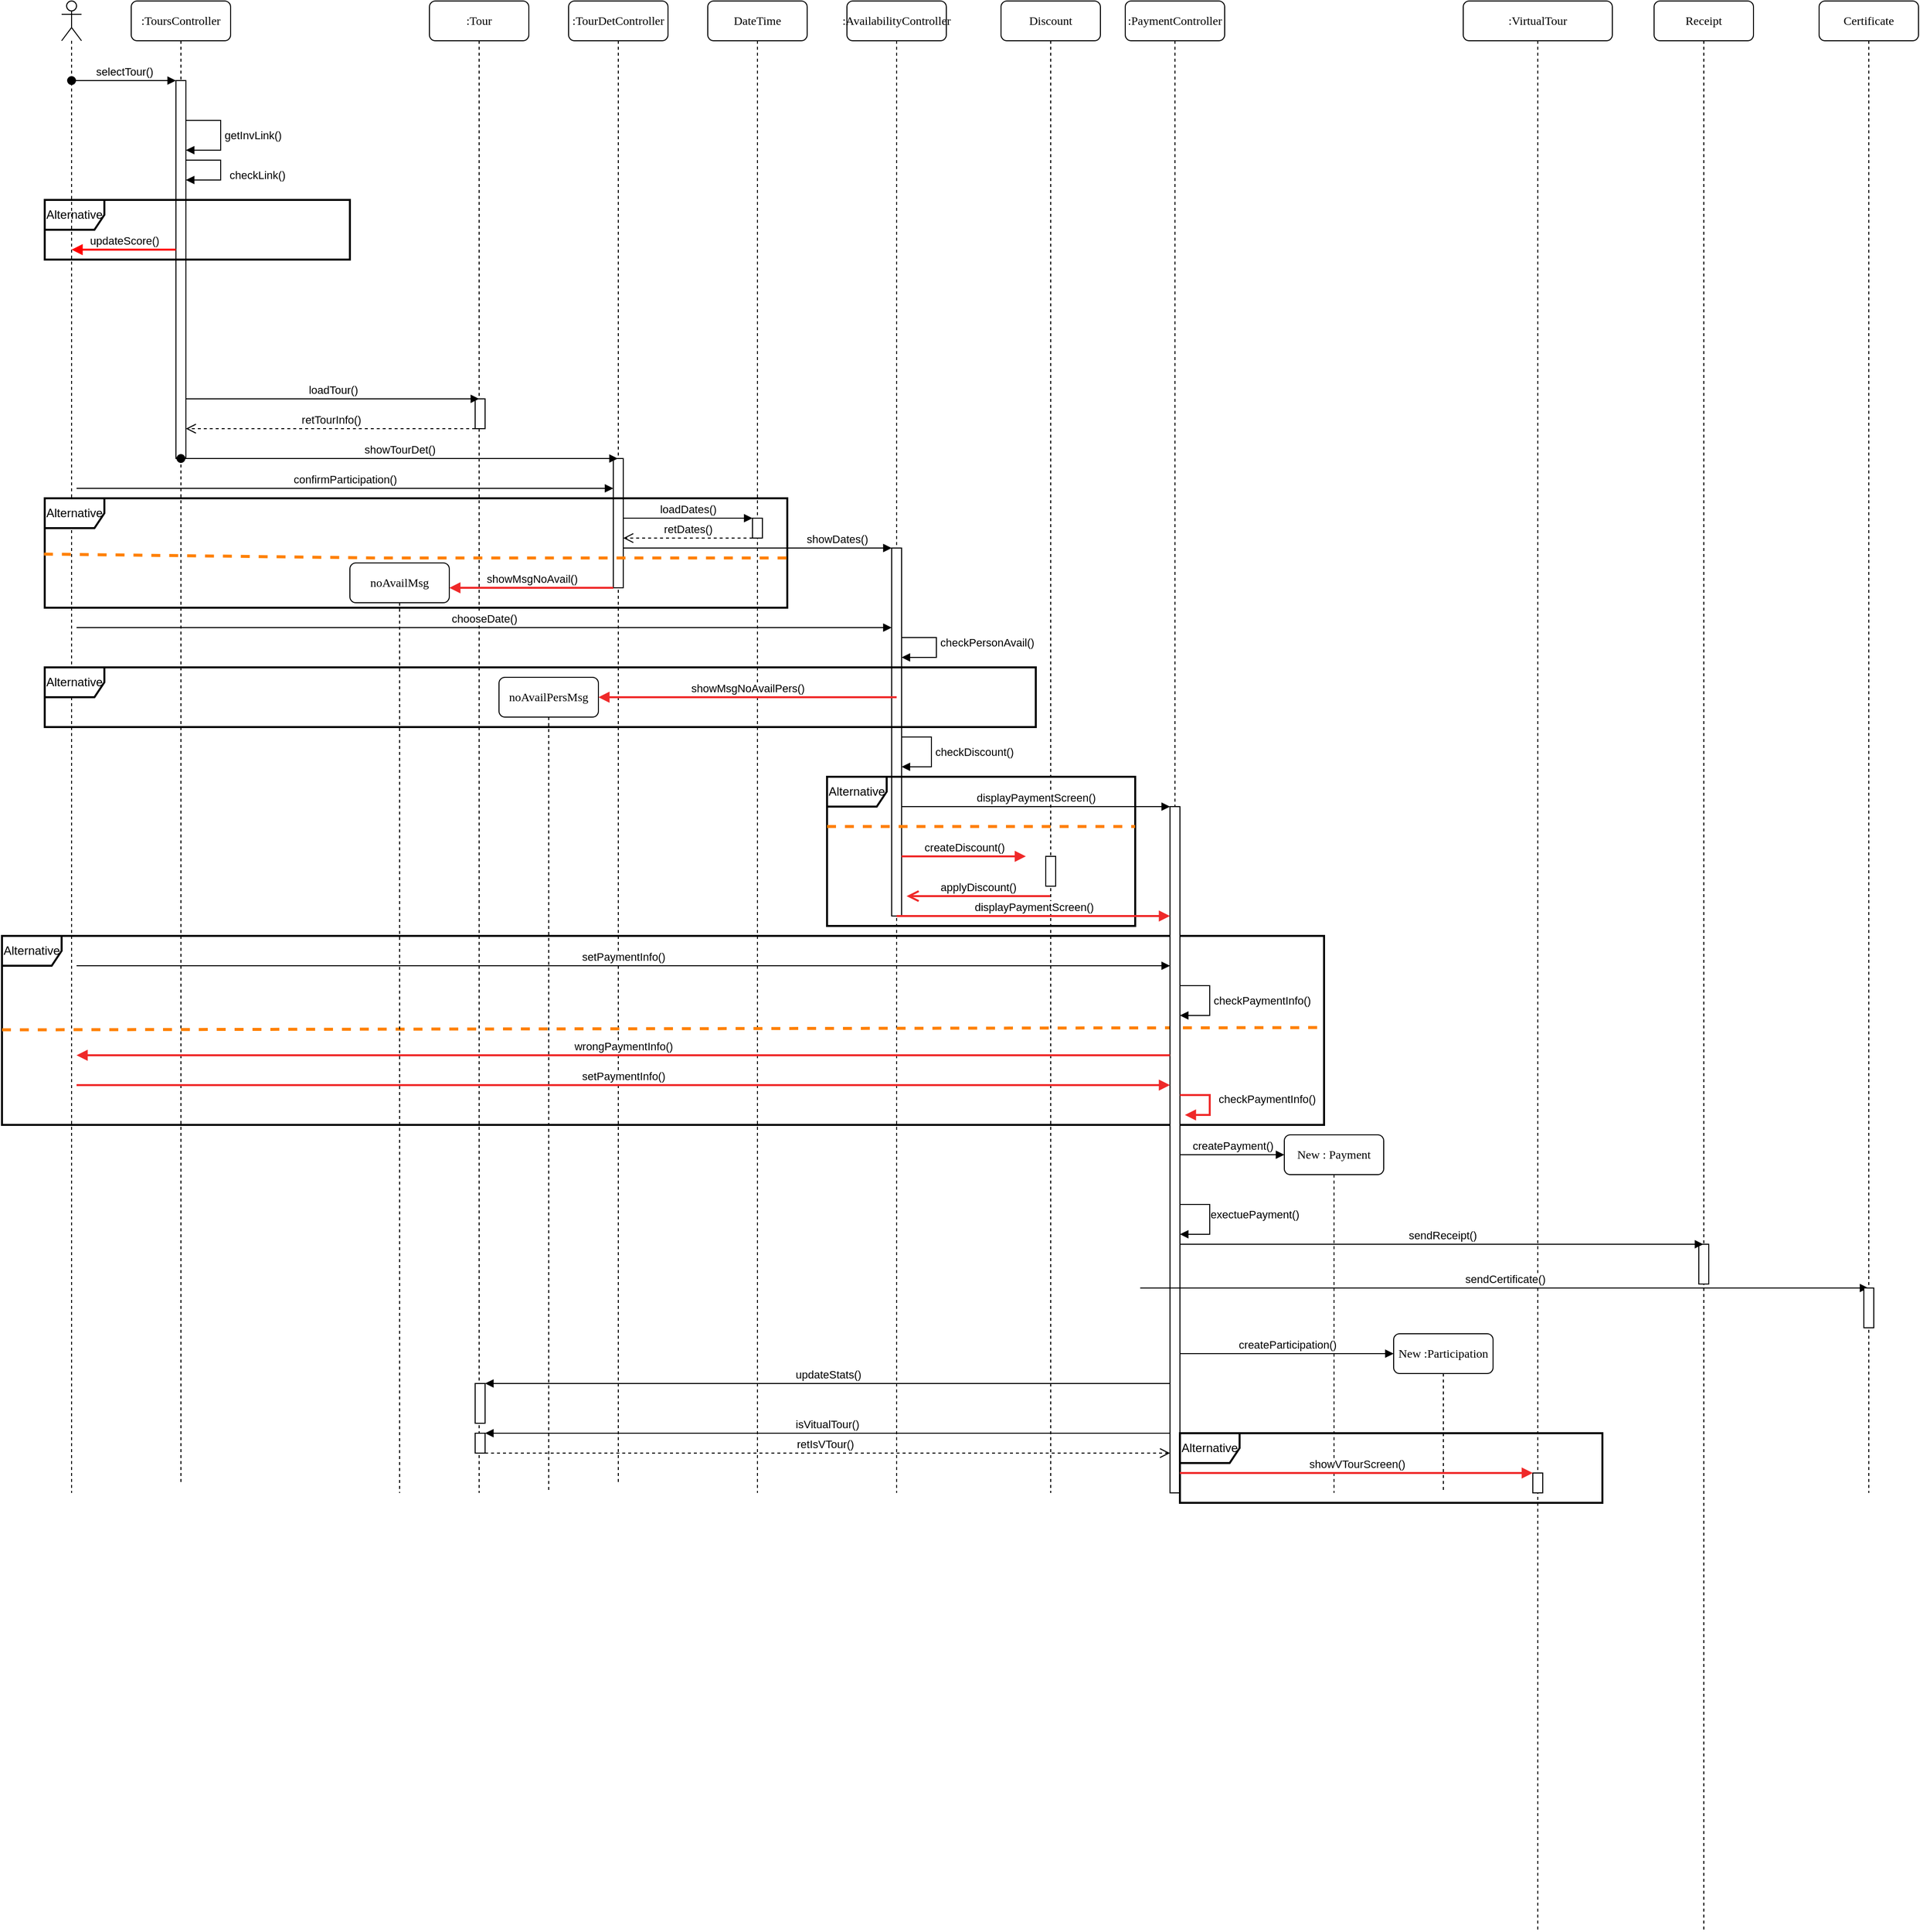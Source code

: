 <mxfile version="21.2.9" type="device">
  <diagram name="Page-1" id="13e1069c-82ec-6db2-03f1-153e76fe0fe0">
    <mxGraphModel dx="3149" dy="1091" grid="1" gridSize="10" guides="1" tooltips="1" connect="1" arrows="1" fold="1" page="1" pageScale="1" pageWidth="1100" pageHeight="850" background="none" math="0" shadow="0">
      <root>
        <mxCell id="0" />
        <mxCell id="1" parent="0" />
        <mxCell id="7baba1c4bc27f4b0-3" value=":Tour" style="shape=umlLifeline;perimeter=lifelinePerimeter;whiteSpace=wrap;html=1;container=1;collapsible=0;recursiveResize=0;outlineConnect=0;rounded=1;shadow=0;comic=0;labelBackgroundColor=none;strokeWidth=1;fontFamily=Verdana;fontSize=12;align=center;" parent="1" vertex="1">
          <mxGeometry x="400" y="80" width="100" height="1500" as="geometry" />
        </mxCell>
        <mxCell id="dj44LJOCPVhBjcXv33t8-38" value="" style="html=1;points=[];perimeter=orthogonalPerimeter;outlineConnect=0;targetShapes=umlLifeline;portConstraint=eastwest;newEdgeStyle={&quot;edgeStyle&quot;:&quot;elbowEdgeStyle&quot;,&quot;elbow&quot;:&quot;vertical&quot;,&quot;curved&quot;:0,&quot;rounded&quot;:0};" parent="7baba1c4bc27f4b0-3" vertex="1">
          <mxGeometry x="46" y="400" width="10" height="30" as="geometry" />
        </mxCell>
        <mxCell id="gjY2P6KVHGugal5kEeXi-45" value="" style="html=1;points=[];perimeter=orthogonalPerimeter;outlineConnect=0;targetShapes=umlLifeline;portConstraint=eastwest;newEdgeStyle={&quot;edgeStyle&quot;:&quot;elbowEdgeStyle&quot;,&quot;elbow&quot;:&quot;vertical&quot;,&quot;curved&quot;:0,&quot;rounded&quot;:0};" parent="7baba1c4bc27f4b0-3" vertex="1">
          <mxGeometry x="46" y="1440" width="10" height="20" as="geometry" />
        </mxCell>
        <mxCell id="f9qTfivWvLGAj0jRsnf_-6" value="" style="html=1;points=[];perimeter=orthogonalPerimeter;outlineConnect=0;targetShapes=umlLifeline;portConstraint=eastwest;newEdgeStyle={&quot;edgeStyle&quot;:&quot;elbowEdgeStyle&quot;,&quot;elbow&quot;:&quot;vertical&quot;,&quot;curved&quot;:0,&quot;rounded&quot;:0};" parent="7baba1c4bc27f4b0-3" vertex="1">
          <mxGeometry x="46" y="1390" width="10" height="40" as="geometry" />
        </mxCell>
        <mxCell id="7baba1c4bc27f4b0-4" value=":TourDetController" style="shape=umlLifeline;perimeter=lifelinePerimeter;whiteSpace=wrap;html=1;container=1;collapsible=0;recursiveResize=0;outlineConnect=0;rounded=1;shadow=0;comic=0;labelBackgroundColor=none;strokeWidth=1;fontFamily=Verdana;fontSize=12;align=center;" parent="1" vertex="1">
          <mxGeometry x="540" y="80" width="100" height="1490" as="geometry" />
        </mxCell>
        <mxCell id="dj44LJOCPVhBjcXv33t8-47" value="" style="html=1;points=[];perimeter=orthogonalPerimeter;outlineConnect=0;targetShapes=umlLifeline;portConstraint=eastwest;newEdgeStyle={&quot;edgeStyle&quot;:&quot;elbowEdgeStyle&quot;,&quot;elbow&quot;:&quot;vertical&quot;,&quot;curved&quot;:0,&quot;rounded&quot;:0};" parent="7baba1c4bc27f4b0-4" vertex="1">
          <mxGeometry x="45" y="460" width="10" height="130" as="geometry" />
        </mxCell>
        <mxCell id="7baba1c4bc27f4b0-5" value="DateTime" style="shape=umlLifeline;perimeter=lifelinePerimeter;whiteSpace=wrap;html=1;container=1;collapsible=0;recursiveResize=0;outlineConnect=0;rounded=1;shadow=0;comic=0;labelBackgroundColor=none;strokeWidth=1;fontFamily=Verdana;fontSize=12;align=center;" parent="1" vertex="1">
          <mxGeometry x="680" y="80" width="100" height="1500" as="geometry" />
        </mxCell>
        <mxCell id="dj44LJOCPVhBjcXv33t8-50" value="" style="html=1;points=[];perimeter=orthogonalPerimeter;outlineConnect=0;targetShapes=umlLifeline;portConstraint=eastwest;newEdgeStyle={&quot;edgeStyle&quot;:&quot;elbowEdgeStyle&quot;,&quot;elbow&quot;:&quot;vertical&quot;,&quot;curved&quot;:0,&quot;rounded&quot;:0};" parent="7baba1c4bc27f4b0-5" vertex="1">
          <mxGeometry x="45" y="520" width="10" height="20" as="geometry" />
        </mxCell>
        <mxCell id="7baba1c4bc27f4b0-6" value=":AvailabilityController" style="shape=umlLifeline;perimeter=lifelinePerimeter;whiteSpace=wrap;html=1;container=1;collapsible=0;recursiveResize=0;outlineConnect=0;rounded=1;shadow=0;comic=0;labelBackgroundColor=none;strokeWidth=1;fontFamily=Verdana;fontSize=12;align=center;" parent="1" vertex="1">
          <mxGeometry x="820" y="80" width="100" height="1500" as="geometry" />
        </mxCell>
        <mxCell id="gjY2P6KVHGugal5kEeXi-13" value="" style="html=1;points=[];perimeter=orthogonalPerimeter;outlineConnect=0;targetShapes=umlLifeline;portConstraint=eastwest;newEdgeStyle={&quot;edgeStyle&quot;:&quot;elbowEdgeStyle&quot;,&quot;elbow&quot;:&quot;vertical&quot;,&quot;curved&quot;:0,&quot;rounded&quot;:0};" parent="7baba1c4bc27f4b0-6" vertex="1">
          <mxGeometry x="45" y="550" width="10" height="370" as="geometry" />
        </mxCell>
        <mxCell id="gjY2P6KVHGugal5kEeXi-16" value="checkPersonAvail()" style="html=1;align=left;spacingLeft=2;endArrow=block;rounded=0;edgeStyle=orthogonalEdgeStyle;curved=0;rounded=0;" parent="7baba1c4bc27f4b0-6" target="gjY2P6KVHGugal5kEeXi-13" edge="1">
          <mxGeometry relative="1" as="geometry">
            <mxPoint x="55" y="650" as="sourcePoint" />
            <Array as="points">
              <mxPoint x="55" y="640" />
              <mxPoint x="90" y="640" />
              <mxPoint x="90" y="660" />
            </Array>
            <mxPoint x="60" y="680" as="targetPoint" />
          </mxGeometry>
        </mxCell>
        <mxCell id="gjY2P6KVHGugal5kEeXi-17" value="checkDiscount()" style="html=1;align=left;spacingLeft=2;endArrow=block;rounded=0;edgeStyle=orthogonalEdgeStyle;curved=0;rounded=0;" parent="7baba1c4bc27f4b0-6" edge="1">
          <mxGeometry relative="1" as="geometry">
            <mxPoint x="55" y="740" as="sourcePoint" />
            <Array as="points">
              <mxPoint x="85" y="740" />
              <mxPoint x="85" y="770" />
            </Array>
            <mxPoint x="55" y="770" as="targetPoint" />
          </mxGeometry>
        </mxCell>
        <mxCell id="7baba1c4bc27f4b0-8" value=":ToursController" style="shape=umlLifeline;perimeter=lifelinePerimeter;whiteSpace=wrap;html=1;container=1;collapsible=0;recursiveResize=0;outlineConnect=0;rounded=1;shadow=0;comic=0;labelBackgroundColor=none;strokeWidth=1;fontFamily=Verdana;fontSize=12;align=center;" parent="1" vertex="1">
          <mxGeometry x="100" y="80" width="100" height="1490" as="geometry" />
        </mxCell>
        <mxCell id="dj44LJOCPVhBjcXv33t8-18" value="" style="html=1;points=[];perimeter=orthogonalPerimeter;outlineConnect=0;targetShapes=umlLifeline;portConstraint=eastwest;newEdgeStyle={&quot;edgeStyle&quot;:&quot;elbowEdgeStyle&quot;,&quot;elbow&quot;:&quot;vertical&quot;,&quot;curved&quot;:0,&quot;rounded&quot;:0};" parent="7baba1c4bc27f4b0-8" vertex="1">
          <mxGeometry x="45" y="80" width="10" height="380" as="geometry" />
        </mxCell>
        <mxCell id="dj44LJOCPVhBjcXv33t8-19" value="selectTour()" style="html=1;verticalAlign=bottom;startArrow=oval;endArrow=block;startSize=8;edgeStyle=elbowEdgeStyle;elbow=vertical;curved=0;rounded=0;" parent="7baba1c4bc27f4b0-8" target="dj44LJOCPVhBjcXv33t8-18" edge="1">
          <mxGeometry x="0.009" relative="1" as="geometry">
            <mxPoint x="-60" y="80" as="sourcePoint" />
            <mxPoint as="offset" />
          </mxGeometry>
        </mxCell>
        <mxCell id="L-5sYZ1KtUua-0GQNJ8P-19" value="Alternative" style="shape=umlFrame;whiteSpace=wrap;html=1;pointerEvents=0;strokeWidth=2;" parent="7baba1c4bc27f4b0-8" vertex="1">
          <mxGeometry x="-130" y="940" width="1330" height="190" as="geometry" />
        </mxCell>
        <mxCell id="L-5sYZ1KtUua-0GQNJ8P-20" value="" style="endArrow=none;dashed=1;html=1;rounded=0;strokeColor=#ff8000;strokeWidth=3;entryX=1.001;entryY=0.485;entryDx=0;entryDy=0;entryPerimeter=0;" parent="7baba1c4bc27f4b0-8" target="L-5sYZ1KtUua-0GQNJ8P-19" edge="1">
          <mxGeometry width="50" height="50" relative="1" as="geometry">
            <mxPoint x="-130" y="1034.41" as="sourcePoint" />
            <mxPoint x="180" y="1034.41" as="targetPoint" />
            <Array as="points" />
          </mxGeometry>
        </mxCell>
        <mxCell id="f9qTfivWvLGAj0jRsnf_-1" value="getInvLink()" style="html=1;align=left;spacingLeft=2;endArrow=block;rounded=0;edgeStyle=orthogonalEdgeStyle;curved=0;rounded=0;" parent="7baba1c4bc27f4b0-8" source="dj44LJOCPVhBjcXv33t8-18" target="dj44LJOCPVhBjcXv33t8-18" edge="1">
          <mxGeometry relative="1" as="geometry">
            <mxPoint x="60" y="120" as="sourcePoint" />
            <Array as="points">
              <mxPoint x="90" y="120" />
              <mxPoint x="90" y="150" />
            </Array>
            <mxPoint x="60" y="150" as="targetPoint" />
          </mxGeometry>
        </mxCell>
        <mxCell id="dj44LJOCPVhBjcXv33t8-31" value="checkLink()" style="html=1;align=left;spacingLeft=2;endArrow=block;rounded=0;edgeStyle=orthogonalEdgeStyle;curved=0;rounded=0;strokeColor=#000000;strokeWidth=1;" parent="7baba1c4bc27f4b0-8" source="dj44LJOCPVhBjcXv33t8-18" target="dj44LJOCPVhBjcXv33t8-18" edge="1">
          <mxGeometry x="0.111" y="5" relative="1" as="geometry">
            <mxPoint x="195" y="180" as="sourcePoint" />
            <Array as="points">
              <mxPoint x="90" y="160" />
              <mxPoint x="90" y="180" />
            </Array>
            <mxPoint x="200" y="320" as="targetPoint" />
            <mxPoint as="offset" />
          </mxGeometry>
        </mxCell>
        <mxCell id="dj44LJOCPVhBjcXv33t8-35" value="Alternative" style="shape=umlFrame;whiteSpace=wrap;html=1;pointerEvents=0;strokeWidth=2;" parent="7baba1c4bc27f4b0-8" vertex="1">
          <mxGeometry x="-87" y="200" width="307" height="60" as="geometry" />
        </mxCell>
        <mxCell id="f9qTfivWvLGAj0jRsnf_-4" value="showTourDet()" style="html=1;verticalAlign=bottom;startArrow=oval;startFill=1;endArrow=block;startSize=8;edgeStyle=elbowEdgeStyle;elbow=vertical;curved=0;rounded=0;" parent="7baba1c4bc27f4b0-8" target="7baba1c4bc27f4b0-4" edge="1">
          <mxGeometry width="60" relative="1" as="geometry">
            <mxPoint x="50" y="460" as="sourcePoint" />
            <mxPoint x="110" y="460" as="targetPoint" />
          </mxGeometry>
        </mxCell>
        <mxCell id="dj44LJOCPVhBjcXv33t8-1" value="" style="shape=umlLifeline;perimeter=lifelinePerimeter;whiteSpace=wrap;html=1;container=1;dropTarget=0;collapsible=0;recursiveResize=0;outlineConnect=0;portConstraint=eastwest;newEdgeStyle={&quot;edgeStyle&quot;:&quot;elbowEdgeStyle&quot;,&quot;elbow&quot;:&quot;vertical&quot;,&quot;curved&quot;:0,&quot;rounded&quot;:0};participant=umlActor;" parent="1" vertex="1">
          <mxGeometry x="30" y="80" width="20" height="1500" as="geometry" />
        </mxCell>
        <mxCell id="dj44LJOCPVhBjcXv33t8-10" value=":PaymentController" style="shape=umlLifeline;perimeter=lifelinePerimeter;whiteSpace=wrap;html=1;container=1;collapsible=0;recursiveResize=0;outlineConnect=0;rounded=1;shadow=0;comic=0;labelBackgroundColor=none;strokeWidth=1;fontFamily=Verdana;fontSize=12;align=center;" parent="1" vertex="1">
          <mxGeometry x="1100" y="80" width="100" height="1500" as="geometry" />
        </mxCell>
        <mxCell id="gjY2P6KVHGugal5kEeXi-28" value="Alternative" style="shape=umlFrame;whiteSpace=wrap;html=1;pointerEvents=0;strokeWidth=2;" parent="dj44LJOCPVhBjcXv33t8-10" vertex="1">
          <mxGeometry x="-300" y="780" width="310" height="150" as="geometry" />
        </mxCell>
        <mxCell id="gjY2P6KVHGugal5kEeXi-29" value="" style="endArrow=none;dashed=1;html=1;rounded=0;strokeColor=#ff8000;strokeWidth=3;" parent="dj44LJOCPVhBjcXv33t8-10" edge="1">
          <mxGeometry width="50" height="50" relative="1" as="geometry">
            <mxPoint x="-300" y="830" as="sourcePoint" />
            <mxPoint x="10" y="830" as="targetPoint" />
            <Array as="points" />
          </mxGeometry>
        </mxCell>
        <mxCell id="gjY2P6KVHGugal5kEeXi-30" value="" style="html=1;points=[];perimeter=orthogonalPerimeter;outlineConnect=0;targetShapes=umlLifeline;portConstraint=eastwest;newEdgeStyle={&quot;edgeStyle&quot;:&quot;elbowEdgeStyle&quot;,&quot;elbow&quot;:&quot;vertical&quot;,&quot;curved&quot;:0,&quot;rounded&quot;:0};" parent="dj44LJOCPVhBjcXv33t8-10" vertex="1">
          <mxGeometry x="45" y="810" width="10" height="690" as="geometry" />
        </mxCell>
        <mxCell id="gjY2P6KVHGugal5kEeXi-32" value="checkPaymentInfo()" style="html=1;align=left;spacingLeft=2;endArrow=block;rounded=0;edgeStyle=orthogonalEdgeStyle;curved=0;rounded=0;" parent="dj44LJOCPVhBjcXv33t8-10" edge="1">
          <mxGeometry relative="1" as="geometry">
            <mxPoint x="55" y="990" as="sourcePoint" />
            <Array as="points">
              <mxPoint x="85" y="990" />
              <mxPoint x="85" y="1020" />
            </Array>
            <mxPoint x="55" y="1020" as="targetPoint" />
          </mxGeometry>
        </mxCell>
        <mxCell id="gjY2P6KVHGugal5kEeXi-34" value="createPayment()" style="html=1;verticalAlign=bottom;endArrow=block;edgeStyle=elbowEdgeStyle;elbow=vertical;curved=0;rounded=0;" parent="dj44LJOCPVhBjcXv33t8-10" source="gjY2P6KVHGugal5kEeXi-30" edge="1">
          <mxGeometry width="80" relative="1" as="geometry">
            <mxPoint x="60" y="1160" as="sourcePoint" />
            <mxPoint x="160" y="1160" as="targetPoint" />
          </mxGeometry>
        </mxCell>
        <mxCell id="7baba1c4bc27f4b0-7" value="Discount" style="shape=umlLifeline;perimeter=lifelinePerimeter;whiteSpace=wrap;html=1;container=1;collapsible=0;recursiveResize=0;outlineConnect=0;rounded=1;shadow=0;comic=0;labelBackgroundColor=none;strokeWidth=1;fontFamily=Verdana;fontSize=12;align=center;" parent="dj44LJOCPVhBjcXv33t8-10" vertex="1">
          <mxGeometry x="-125" width="100" height="1500" as="geometry" />
        </mxCell>
        <mxCell id="gjY2P6KVHGugal5kEeXi-35" value="" style="html=1;points=[];perimeter=orthogonalPerimeter;outlineConnect=0;targetShapes=umlLifeline;portConstraint=eastwest;newEdgeStyle={&quot;edgeStyle&quot;:&quot;elbowEdgeStyle&quot;,&quot;elbow&quot;:&quot;vertical&quot;,&quot;curved&quot;:0,&quot;rounded&quot;:0};" parent="7baba1c4bc27f4b0-7" vertex="1">
          <mxGeometry x="45" y="860" width="10" height="30" as="geometry" />
        </mxCell>
        <mxCell id="gjY2P6KVHGugal5kEeXi-38" value="" style="html=1;align=left;spacingLeft=2;endArrow=block;rounded=0;edgeStyle=orthogonalEdgeStyle;curved=0;rounded=0;" parent="dj44LJOCPVhBjcXv33t8-10" edge="1">
          <mxGeometry relative="1" as="geometry">
            <mxPoint x="55" y="1210" as="sourcePoint" />
            <Array as="points">
              <mxPoint x="85" y="1210" />
              <mxPoint x="85" y="1240" />
            </Array>
            <mxPoint x="55" y="1240" as="targetPoint" />
          </mxGeometry>
        </mxCell>
        <mxCell id="gjY2P6KVHGugal5kEeXi-39" value="exectuePayment()" style="edgeLabel;html=1;align=center;verticalAlign=middle;resizable=0;points=[];" parent="gjY2P6KVHGugal5kEeXi-38" vertex="1" connectable="0">
          <mxGeometry x="-0.267" relative="1" as="geometry">
            <mxPoint x="45" y="7" as="offset" />
          </mxGeometry>
        </mxCell>
        <mxCell id="L-5sYZ1KtUua-0GQNJ8P-16" value="Alternative" style="shape=umlFrame;whiteSpace=wrap;html=1;pointerEvents=0;strokeWidth=2;" parent="dj44LJOCPVhBjcXv33t8-10" vertex="1">
          <mxGeometry x="55" y="1440" width="425" height="70" as="geometry" />
        </mxCell>
        <mxCell id="L-5sYZ1KtUua-0GQNJ8P-23" value="checkPaymentInfo()" style="html=1;align=left;spacingLeft=2;endArrow=block;rounded=0;edgeStyle=orthogonalEdgeStyle;curved=0;rounded=0;strokeWidth=2;strokeColor=#ef2929;" parent="dj44LJOCPVhBjcXv33t8-10" edge="1">
          <mxGeometry x="-0.11" y="5" relative="1" as="geometry">
            <mxPoint x="55" y="1100" as="sourcePoint" />
            <Array as="points">
              <mxPoint x="85" y="1100" />
              <mxPoint x="85" y="1120" />
            </Array>
            <mxPoint x="60" y="1120" as="targetPoint" />
            <mxPoint as="offset" />
          </mxGeometry>
        </mxCell>
        <mxCell id="dj44LJOCPVhBjcXv33t8-11" value="New : Payment" style="shape=umlLifeline;perimeter=lifelinePerimeter;whiteSpace=wrap;html=1;container=1;collapsible=0;recursiveResize=0;outlineConnect=0;rounded=1;shadow=0;comic=0;labelBackgroundColor=none;strokeWidth=1;fontFamily=Verdana;fontSize=12;align=center;" parent="1" vertex="1">
          <mxGeometry x="1260" y="1220" width="100" height="360" as="geometry" />
        </mxCell>
        <mxCell id="dj44LJOCPVhBjcXv33t8-12" value="New :Participation" style="shape=umlLifeline;perimeter=lifelinePerimeter;whiteSpace=wrap;html=1;container=1;collapsible=0;recursiveResize=0;outlineConnect=0;rounded=1;shadow=0;comic=0;labelBackgroundColor=none;strokeWidth=1;fontFamily=Verdana;fontSize=12;align=center;" parent="1" vertex="1">
          <mxGeometry x="1370" y="1420" width="100" height="160" as="geometry" />
        </mxCell>
        <mxCell id="dj44LJOCPVhBjcXv33t8-16" value=":VirtualTour" style="shape=umlLifeline;perimeter=lifelinePerimeter;whiteSpace=wrap;html=1;container=1;collapsible=0;recursiveResize=0;outlineConnect=0;rounded=1;shadow=0;comic=0;labelBackgroundColor=none;strokeWidth=1;fontFamily=Verdana;fontSize=12;align=center;" parent="1" vertex="1">
          <mxGeometry x="1440" y="80" width="150" height="1940" as="geometry" />
        </mxCell>
        <mxCell id="gjY2P6KVHGugal5kEeXi-49" value="" style="html=1;points=[];perimeter=orthogonalPerimeter;outlineConnect=0;targetShapes=umlLifeline;portConstraint=eastwest;newEdgeStyle={&quot;edgeStyle&quot;:&quot;elbowEdgeStyle&quot;,&quot;elbow&quot;:&quot;vertical&quot;,&quot;curved&quot;:0,&quot;rounded&quot;:0};" parent="dj44LJOCPVhBjcXv33t8-16" vertex="1">
          <mxGeometry x="70" y="1480" width="10" height="20" as="geometry" />
        </mxCell>
        <mxCell id="L-5sYZ1KtUua-0GQNJ8P-12" value="Receipt" style="shape=umlLifeline;perimeter=lifelinePerimeter;whiteSpace=wrap;html=1;container=1;collapsible=0;recursiveResize=0;outlineConnect=0;rounded=1;shadow=0;comic=0;labelBackgroundColor=none;strokeWidth=1;fontFamily=Verdana;fontSize=12;align=center;" parent="dj44LJOCPVhBjcXv33t8-16" vertex="1">
          <mxGeometry x="192" width="100" height="1940" as="geometry" />
        </mxCell>
        <mxCell id="b5bx0ROq-pfaFTyleBUe-2" value="" style="html=1;points=[];perimeter=orthogonalPerimeter;outlineConnect=0;targetShapes=umlLifeline;portConstraint=eastwest;newEdgeStyle={&quot;edgeStyle&quot;:&quot;elbowEdgeStyle&quot;,&quot;elbow&quot;:&quot;vertical&quot;,&quot;curved&quot;:0,&quot;rounded&quot;:0};" parent="L-5sYZ1KtUua-0GQNJ8P-12" vertex="1">
          <mxGeometry x="45" y="1250" width="10" height="40" as="geometry" />
        </mxCell>
        <mxCell id="b5bx0ROq-pfaFTyleBUe-1" value="sendCertificate()" style="html=1;verticalAlign=bottom;endArrow=block;edgeStyle=elbowEdgeStyle;elbow=vertical;curved=0;rounded=0;startArrow=none;startFill=0;endFill=1;" parent="dj44LJOCPVhBjcXv33t8-16" target="L-5sYZ1KtUua-0GQNJ8P-14" edge="1">
          <mxGeometry width="80" relative="1" as="geometry">
            <mxPoint x="-325" y="1294" as="sourcePoint" />
            <mxPoint x="242" y="1294" as="targetPoint" />
            <Array as="points">
              <mxPoint x="-250" y="1294" />
              <mxPoint x="-70" y="1324" />
              <mxPoint y="1324" />
            </Array>
          </mxGeometry>
        </mxCell>
        <mxCell id="dj44LJOCPVhBjcXv33t8-44" value="updateScore()" style="html=1;verticalAlign=bottom;endArrow=none;edgeStyle=elbowEdgeStyle;elbow=vertical;curved=0;rounded=0;startArrow=block;startFill=1;endFill=0;strokeWidth=2;strokeColor=#ff0000;" parent="1" source="dj44LJOCPVhBjcXv33t8-1" target="dj44LJOCPVhBjcXv33t8-18" edge="1">
          <mxGeometry width="80" relative="1" as="geometry">
            <mxPoint x="45" y="415" as="sourcePoint" />
            <mxPoint x="255" y="425" as="targetPoint" />
            <Array as="points">
              <mxPoint x="140" y="330" />
            </Array>
          </mxGeometry>
        </mxCell>
        <mxCell id="dj44LJOCPVhBjcXv33t8-46" value="retTourInfo()" style="html=1;verticalAlign=bottom;endArrow=open;dashed=1;endSize=8;edgeStyle=elbowEdgeStyle;elbow=vertical;curved=0;rounded=0;" parent="1" source="dj44LJOCPVhBjcXv33t8-38" target="dj44LJOCPVhBjcXv33t8-18" edge="1">
          <mxGeometry relative="1" as="geometry">
            <mxPoint x="400" y="510" as="sourcePoint" />
            <mxPoint x="300" y="520" as="targetPoint" />
            <Array as="points">
              <mxPoint x="420" y="510" />
            </Array>
          </mxGeometry>
        </mxCell>
        <mxCell id="dj44LJOCPVhBjcXv33t8-49" value="confirmParticipation()" style="html=1;verticalAlign=bottom;endArrow=block;edgeStyle=elbowEdgeStyle;elbow=vertical;curved=0;rounded=0;" parent="1" target="dj44LJOCPVhBjcXv33t8-47" edge="1">
          <mxGeometry width="80" relative="1" as="geometry">
            <mxPoint x="45.0" y="570" as="sourcePoint" />
            <mxPoint x="580" y="580" as="targetPoint" />
            <Array as="points">
              <mxPoint x="490" y="570" />
              <mxPoint x="410" y="590" />
            </Array>
          </mxGeometry>
        </mxCell>
        <mxCell id="gjY2P6KVHGugal5kEeXi-5" value="Alternative" style="shape=umlFrame;whiteSpace=wrap;html=1;pointerEvents=0;strokeWidth=2;" parent="1" vertex="1">
          <mxGeometry x="13" y="580" width="747" height="110" as="geometry" />
        </mxCell>
        <mxCell id="gjY2P6KVHGugal5kEeXi-6" value="" style="endArrow=none;dashed=1;html=1;rounded=0;strokeColor=#ff8000;strokeWidth=3;exitX=-0.001;exitY=0.51;exitDx=0;exitDy=0;exitPerimeter=0;entryX=1;entryY=0.545;entryDx=0;entryDy=0;entryPerimeter=0;" parent="1" source="gjY2P6KVHGugal5kEeXi-5" target="gjY2P6KVHGugal5kEeXi-5" edge="1">
          <mxGeometry width="50" height="50" relative="1" as="geometry">
            <mxPoint x="20" y="640" as="sourcePoint" />
            <mxPoint x="760" y="640" as="targetPoint" />
            <Array as="points">
              <mxPoint x="350" y="640" />
            </Array>
          </mxGeometry>
        </mxCell>
        <mxCell id="gjY2P6KVHGugal5kEeXi-9" value="retDates()" style="html=1;verticalAlign=bottom;endArrow=open;dashed=1;endSize=8;edgeStyle=elbowEdgeStyle;elbow=vertical;curved=0;rounded=0;" parent="1" source="dj44LJOCPVhBjcXv33t8-50" target="dj44LJOCPVhBjcXv33t8-47" edge="1">
          <mxGeometry relative="1" as="geometry">
            <mxPoint x="700" y="620" as="sourcePoint" />
            <mxPoint x="620" y="620" as="targetPoint" />
            <Array as="points">
              <mxPoint x="690" y="620" />
              <mxPoint x="700" y="650" />
              <mxPoint x="630" y="620" />
              <mxPoint x="690" y="610" />
              <mxPoint x="690" y="620" />
            </Array>
          </mxGeometry>
        </mxCell>
        <mxCell id="gjY2P6KVHGugal5kEeXi-10" value="loadDates()" style="html=1;verticalAlign=bottom;endArrow=block;edgeStyle=elbowEdgeStyle;elbow=vertical;curved=0;rounded=0;" parent="1" source="dj44LJOCPVhBjcXv33t8-47" target="dj44LJOCPVhBjcXv33t8-50" edge="1">
          <mxGeometry width="80" relative="1" as="geometry">
            <mxPoint x="620" y="590" as="sourcePoint" />
            <mxPoint x="700" y="590" as="targetPoint" />
            <Array as="points">
              <mxPoint x="700" y="600" />
              <mxPoint x="630" y="590" />
            </Array>
          </mxGeometry>
        </mxCell>
        <mxCell id="gjY2P6KVHGugal5kEeXi-12" value="showDates()" style="html=1;verticalAlign=bottom;endArrow=block;edgeStyle=elbowEdgeStyle;elbow=vertical;curved=0;rounded=0;" parent="1" source="dj44LJOCPVhBjcXv33t8-47" target="gjY2P6KVHGugal5kEeXi-13" edge="1">
          <mxGeometry x="0.593" width="80" relative="1" as="geometry">
            <mxPoint x="780" y="630" as="sourcePoint" />
            <mxPoint x="860" y="630" as="targetPoint" />
            <Array as="points">
              <mxPoint x="830" y="630" />
            </Array>
            <mxPoint as="offset" />
          </mxGeometry>
        </mxCell>
        <mxCell id="gjY2P6KVHGugal5kEeXi-14" value="chooseDate()" style="html=1;verticalAlign=bottom;endArrow=block;edgeStyle=elbowEdgeStyle;elbow=vertical;curved=0;rounded=0;" parent="1" target="gjY2P6KVHGugal5kEeXi-13" edge="1">
          <mxGeometry width="80" relative="1" as="geometry">
            <mxPoint x="45.0" y="710" as="sourcePoint" />
            <mxPoint x="140" y="710" as="targetPoint" />
            <Array as="points">
              <mxPoint x="820" y="710" />
            </Array>
          </mxGeometry>
        </mxCell>
        <mxCell id="gjY2P6KVHGugal5kEeXi-19" value="Alternative" style="shape=umlFrame;whiteSpace=wrap;html=1;pointerEvents=0;strokeWidth=2;" parent="1" vertex="1">
          <mxGeometry x="13" y="750" width="997" height="60" as="geometry" />
        </mxCell>
        <mxCell id="gjY2P6KVHGugal5kEeXi-21" value="displayPaymentScreen()" style="html=1;verticalAlign=bottom;endArrow=block;edgeStyle=elbowEdgeStyle;elbow=vertical;curved=0;rounded=0;" parent="1" source="gjY2P6KVHGugal5kEeXi-13" target="gjY2P6KVHGugal5kEeXi-30" edge="1">
          <mxGeometry width="80" relative="1" as="geometry">
            <mxPoint x="920" y="890" as="sourcePoint" />
            <mxPoint x="1140" y="890" as="targetPoint" />
            <Array as="points">
              <mxPoint x="1040" y="890" />
              <mxPoint x="960" y="880" />
            </Array>
          </mxGeometry>
        </mxCell>
        <mxCell id="gjY2P6KVHGugal5kEeXi-26" value="applyDiscount()" style="html=1;verticalAlign=bottom;endArrow=open;endSize=8;edgeStyle=elbowEdgeStyle;elbow=vertical;curved=0;rounded=0;strokeColor=#ef2929;strokeWidth=2;" parent="1" source="7baba1c4bc27f4b0-7" edge="1">
          <mxGeometry relative="1" as="geometry">
            <mxPoint x="1005" y="980" as="sourcePoint" />
            <mxPoint x="880" y="980" as="targetPoint" />
            <Array as="points">
              <mxPoint x="990" y="980" />
              <mxPoint x="970" y="970" />
            </Array>
          </mxGeometry>
        </mxCell>
        <mxCell id="gjY2P6KVHGugal5kEeXi-27" value="displayPaymentScreen()" style="html=1;verticalAlign=bottom;endArrow=block;edgeStyle=elbowEdgeStyle;elbow=vertical;curved=0;rounded=0;strokeWidth=2;strokeColor=#ef2929;" parent="1" target="gjY2P6KVHGugal5kEeXi-30" edge="1">
          <mxGeometry width="80" relative="1" as="geometry">
            <mxPoint x="870" y="1000" as="sourcePoint" />
            <mxPoint x="1130" y="1000" as="targetPoint" />
            <Array as="points">
              <mxPoint x="965" y="1000" />
            </Array>
          </mxGeometry>
        </mxCell>
        <mxCell id="gjY2P6KVHGugal5kEeXi-31" value="setPaymentInfo()" style="html=1;verticalAlign=bottom;endArrow=block;edgeStyle=elbowEdgeStyle;elbow=vertical;curved=0;rounded=0;" parent="1" target="gjY2P6KVHGugal5kEeXi-30" edge="1">
          <mxGeometry width="80" relative="1" as="geometry">
            <mxPoint x="45.0" y="1050" as="sourcePoint" />
            <mxPoint x="130" y="1030" as="targetPoint" />
            <Array as="points">
              <mxPoint x="700" y="1050" />
              <mxPoint x="88" y="1030" />
            </Array>
          </mxGeometry>
        </mxCell>
        <mxCell id="gjY2P6KVHGugal5kEeXi-24" value="createDiscount()" style="html=1;verticalAlign=bottom;endArrow=block;edgeStyle=elbowEdgeStyle;elbow=vertical;curved=0;rounded=0;strokeColor=#ef2929;strokeWidth=2;" parent="1" source="gjY2P6KVHGugal5kEeXi-13" edge="1">
          <mxGeometry width="80" relative="1" as="geometry">
            <mxPoint x="880" y="900" as="sourcePoint" />
            <mxPoint x="1000" y="940" as="targetPoint" />
            <Array as="points">
              <mxPoint x="960" y="940" />
              <mxPoint x="990" y="930" />
              <mxPoint x="920" y="920" />
              <mxPoint x="990" y="900" />
            </Array>
          </mxGeometry>
        </mxCell>
        <mxCell id="gjY2P6KVHGugal5kEeXi-42" value="createParticipation()" style="html=1;verticalAlign=bottom;endArrow=block;edgeStyle=elbowEdgeStyle;elbow=vertical;curved=0;rounded=0;" parent="1" source="gjY2P6KVHGugal5kEeXi-30" edge="1">
          <mxGeometry width="80" relative="1" as="geometry">
            <mxPoint x="1190" y="1440" as="sourcePoint" />
            <mxPoint x="1370" y="1440" as="targetPoint" />
            <Array as="points">
              <mxPoint x="1310" y="1440" />
              <mxPoint x="1330" y="1450" />
              <mxPoint x="1360" y="1440" />
            </Array>
          </mxGeometry>
        </mxCell>
        <mxCell id="gjY2P6KVHGugal5kEeXi-44" value="isVitualTour()" style="html=1;verticalAlign=bottom;endArrow=block;edgeStyle=elbowEdgeStyle;elbow=vertical;curved=0;rounded=0;" parent="1" source="gjY2P6KVHGugal5kEeXi-30" target="gjY2P6KVHGugal5kEeXi-45" edge="1">
          <mxGeometry x="0.002" width="80" relative="1" as="geometry">
            <mxPoint x="930" y="1520" as="sourcePoint" />
            <mxPoint x="510" y="1520" as="targetPoint" />
            <Array as="points">
              <mxPoint x="530" y="1520" />
            </Array>
            <mxPoint as="offset" />
          </mxGeometry>
        </mxCell>
        <mxCell id="gjY2P6KVHGugal5kEeXi-47" value="retIsVTour()" style="html=1;verticalAlign=bottom;endArrow=open;dashed=1;endSize=8;edgeStyle=elbowEdgeStyle;elbow=vertical;curved=0;rounded=0;" parent="1" source="7baba1c4bc27f4b0-3" target="gjY2P6KVHGugal5kEeXi-30" edge="1">
          <mxGeometry relative="1" as="geometry">
            <mxPoint x="1010" y="1540" as="sourcePoint" />
            <mxPoint x="1140" y="1550" as="targetPoint" />
            <Array as="points">
              <mxPoint x="1020" y="1540" />
              <mxPoint x="680" y="1550" />
              <mxPoint x="540" y="1560" />
            </Array>
          </mxGeometry>
        </mxCell>
        <mxCell id="gjY2P6KVHGugal5kEeXi-48" value="showVTourScreen()" style="html=1;verticalAlign=bottom;endArrow=block;edgeStyle=elbowEdgeStyle;elbow=vertical;curved=0;rounded=0;strokeColor=#ef2929;strokeWidth=2;" parent="1" source="gjY2P6KVHGugal5kEeXi-30" target="gjY2P6KVHGugal5kEeXi-49" edge="1">
          <mxGeometry width="80" relative="1" as="geometry">
            <mxPoint x="1160" y="1560" as="sourcePoint" />
            <mxPoint x="1510" y="1570" as="targetPoint" />
            <Array as="points">
              <mxPoint x="1440" y="1560" />
            </Array>
          </mxGeometry>
        </mxCell>
        <mxCell id="L-5sYZ1KtUua-0GQNJ8P-5" value="noAvailMsg" style="shape=umlLifeline;perimeter=lifelinePerimeter;whiteSpace=wrap;html=1;container=1;collapsible=0;recursiveResize=0;outlineConnect=0;rounded=1;shadow=0;comic=0;labelBackgroundColor=none;strokeWidth=1;fontFamily=Verdana;fontSize=12;align=center;" parent="1" vertex="1">
          <mxGeometry x="320" y="645" width="100" height="935" as="geometry" />
        </mxCell>
        <mxCell id="L-5sYZ1KtUua-0GQNJ8P-9" value="showMsgNoAvail()" style="html=1;verticalAlign=bottom;endArrow=none;edgeStyle=elbowEdgeStyle;elbow=vertical;curved=0;rounded=0;startArrow=block;startFill=1;endFill=0;strokeColor=#ef2929;strokeWidth=2;" parent="1" target="dj44LJOCPVhBjcXv33t8-47" edge="1">
          <mxGeometry width="80" relative="1" as="geometry">
            <mxPoint x="420" y="670" as="sourcePoint" />
            <mxPoint x="500" y="670" as="targetPoint" />
          </mxGeometry>
        </mxCell>
        <mxCell id="L-5sYZ1KtUua-0GQNJ8P-10" value="noAvailPersMsg" style="shape=umlLifeline;perimeter=lifelinePerimeter;whiteSpace=wrap;html=1;container=1;collapsible=0;recursiveResize=0;outlineConnect=0;rounded=1;shadow=0;comic=0;labelBackgroundColor=none;strokeWidth=1;fontFamily=Verdana;fontSize=12;align=center;" parent="1" vertex="1">
          <mxGeometry x="470" y="760" width="100" height="820" as="geometry" />
        </mxCell>
        <mxCell id="L-5sYZ1KtUua-0GQNJ8P-11" value="showMsgNoAvailPers()" style="html=1;verticalAlign=bottom;endArrow=none;edgeStyle=elbowEdgeStyle;elbow=vertical;curved=0;rounded=0;entryX=0.5;entryY=0.405;entryDx=0;entryDy=0;entryPerimeter=0;startArrow=block;startFill=1;endFill=0;strokeColor=#ef2929;strokeWidth=2;" parent="1" target="gjY2P6KVHGugal5kEeXi-13" edge="1">
          <mxGeometry width="80" relative="1" as="geometry">
            <mxPoint x="570" y="780" as="sourcePoint" />
            <mxPoint x="650" y="780" as="targetPoint" />
          </mxGeometry>
        </mxCell>
        <mxCell id="L-5sYZ1KtUua-0GQNJ8P-14" value="Certificate" style="shape=umlLifeline;perimeter=lifelinePerimeter;whiteSpace=wrap;html=1;container=1;collapsible=0;recursiveResize=0;outlineConnect=0;rounded=1;shadow=0;comic=0;labelBackgroundColor=none;strokeWidth=1;fontFamily=Verdana;fontSize=12;align=center;" parent="1" vertex="1">
          <mxGeometry x="1798" y="80" width="100" height="1500" as="geometry" />
        </mxCell>
        <mxCell id="b5bx0ROq-pfaFTyleBUe-3" value="" style="html=1;points=[];perimeter=orthogonalPerimeter;outlineConnect=0;targetShapes=umlLifeline;portConstraint=eastwest;newEdgeStyle={&quot;edgeStyle&quot;:&quot;elbowEdgeStyle&quot;,&quot;elbow&quot;:&quot;vertical&quot;,&quot;curved&quot;:0,&quot;rounded&quot;:0};" parent="L-5sYZ1KtUua-0GQNJ8P-14" vertex="1">
          <mxGeometry x="45" y="1294" width="10" height="40" as="geometry" />
        </mxCell>
        <mxCell id="L-5sYZ1KtUua-0GQNJ8P-21" value="wrongPaymentInfo()" style="html=1;verticalAlign=bottom;endArrow=block;edgeStyle=elbowEdgeStyle;elbow=vertical;curved=0;rounded=0;strokeWidth=2;strokeColor=#ef2929;" parent="1" source="gjY2P6KVHGugal5kEeXi-30" edge="1">
          <mxGeometry width="80" relative="1" as="geometry">
            <mxPoint x="890" y="1140" as="sourcePoint" />
            <mxPoint x="45.0" y="1140" as="targetPoint" />
            <Array as="points">
              <mxPoint x="700" y="1140" />
            </Array>
          </mxGeometry>
        </mxCell>
        <mxCell id="L-5sYZ1KtUua-0GQNJ8P-22" value="setPaymentInfo()" style="html=1;verticalAlign=bottom;endArrow=block;edgeStyle=elbowEdgeStyle;elbow=vertical;curved=0;rounded=0;strokeColor=#ef2929;strokeWidth=2;" parent="1" target="gjY2P6KVHGugal5kEeXi-30" edge="1">
          <mxGeometry width="80" relative="1" as="geometry">
            <mxPoint x="45.0" y="1170" as="sourcePoint" />
            <mxPoint x="1150" y="1160" as="targetPoint" />
            <Array as="points">
              <mxPoint x="630" y="1170" />
              <mxPoint x="705" y="1160" />
              <mxPoint x="93" y="1140" />
            </Array>
          </mxGeometry>
        </mxCell>
        <mxCell id="f9qTfivWvLGAj0jRsnf_-3" value="loadTour()" style="html=1;verticalAlign=bottom;endArrow=block;edgeStyle=elbowEdgeStyle;elbow=vertical;curved=0;rounded=0;" parent="1" source="dj44LJOCPVhBjcXv33t8-18" edge="1">
          <mxGeometry width="80" relative="1" as="geometry">
            <mxPoint x="370" y="480" as="sourcePoint" />
            <mxPoint x="450" y="480" as="targetPoint" />
          </mxGeometry>
        </mxCell>
        <mxCell id="f9qTfivWvLGAj0jRsnf_-5" value="updateStats()" style="html=1;verticalAlign=bottom;endArrow=block;edgeStyle=elbowEdgeStyle;elbow=vertical;curved=0;rounded=0;" parent="1" source="gjY2P6KVHGugal5kEeXi-30" target="f9qTfivWvLGAj0jRsnf_-6" edge="1">
          <mxGeometry x="-0.001" width="80" relative="1" as="geometry">
            <mxPoint x="940" y="1440" as="sourcePoint" />
            <mxPoint x="1020" y="1440" as="targetPoint" />
            <Array as="points">
              <mxPoint x="1110" y="1470" />
            </Array>
            <mxPoint as="offset" />
          </mxGeometry>
        </mxCell>
        <mxCell id="L-5sYZ1KtUua-0GQNJ8P-13" value="sendReceipt()" style="html=1;verticalAlign=bottom;endArrow=block;edgeStyle=elbowEdgeStyle;elbow=vertical;curved=0;rounded=0;startArrow=none;startFill=0;endFill=1;" parent="1" source="gjY2P6KVHGugal5kEeXi-30" target="L-5sYZ1KtUua-0GQNJ8P-12" edge="1">
          <mxGeometry width="80" relative="1" as="geometry">
            <mxPoint x="1480" y="1360" as="sourcePoint" />
            <mxPoint x="1670" y="1330" as="targetPoint" />
            <Array as="points">
              <mxPoint x="1230" y="1330" />
              <mxPoint x="1410" y="1360" />
              <mxPoint x="1480" y="1360" />
            </Array>
          </mxGeometry>
        </mxCell>
      </root>
    </mxGraphModel>
  </diagram>
</mxfile>

